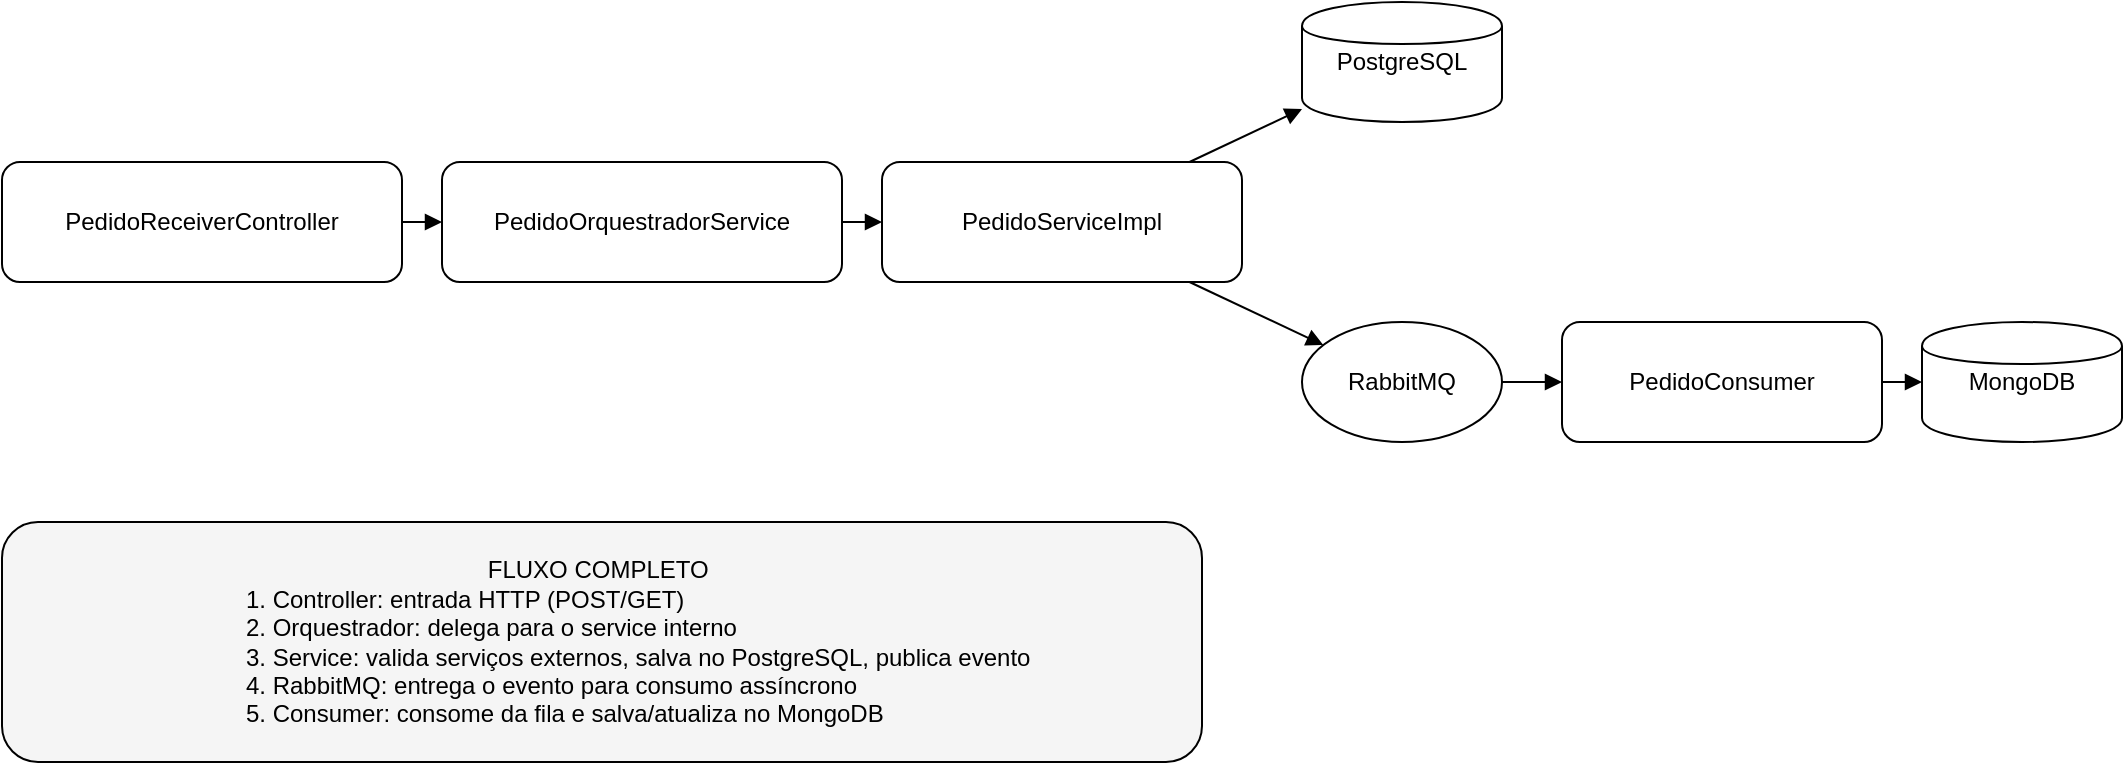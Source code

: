 <mxfile version="27.0.6">
  <diagram name="Pedido Flow com Legenda" id="0">
    <mxGraphModel dx="1426" dy="751" grid="1" gridSize="10" guides="1" tooltips="1" connect="1" arrows="1" fold="1" page="1" pageScale="1" pageWidth="827" pageHeight="1169" math="0" shadow="0">
      <root>
        <mxCell id="0" />
        <mxCell id="1" parent="0" />
        <mxCell id="2" value="PedidoReceiverController" style="rounded=1;whiteSpace=wrap;html=1;" parent="1" vertex="1">
          <mxGeometry x="40" y="180" width="200" height="60" as="geometry" />
        </mxCell>
        <mxCell id="3" value="PedidoOrquestradorService" style="rounded=1;whiteSpace=wrap;html=1;" parent="1" vertex="1">
          <mxGeometry x="260" y="180" width="200" height="60" as="geometry" />
        </mxCell>
        <mxCell id="4" value="PedidoServiceImpl" style="rounded=1;whiteSpace=wrap;html=1;" parent="1" vertex="1">
          <mxGeometry x="480" y="180" width="180" height="60" as="geometry" />
        </mxCell>
        <mxCell id="5" value="PostgreSQL" style="shape=cylinder;whiteSpace=wrap;html=1;" parent="1" vertex="1">
          <mxGeometry x="690" y="100" width="100" height="60" as="geometry" />
        </mxCell>
        <mxCell id="6" value="RabbitMQ" style="ellipse;whiteSpace=wrap;html=1;" parent="1" vertex="1">
          <mxGeometry x="690" y="260" width="100" height="60" as="geometry" />
        </mxCell>
        <mxCell id="7" value="PedidoConsumer" style="rounded=1;whiteSpace=wrap;html=1;" parent="1" vertex="1">
          <mxGeometry x="820" y="260" width="160" height="60" as="geometry" />
        </mxCell>
        <mxCell id="8" value="MongoDB" style="shape=cylinder;whiteSpace=wrap;html=1;" parent="1" vertex="1">
          <mxGeometry x="1000" y="260" width="100" height="60" as="geometry" />
        </mxCell>
        <mxCell id="10" style="endArrow=block;" parent="1" source="2" target="3" edge="1">
          <mxGeometry relative="1" as="geometry" />
        </mxCell>
        <mxCell id="11" style="endArrow=block;" parent="1" source="3" target="4" edge="1">
          <mxGeometry relative="1" as="geometry" />
        </mxCell>
        <mxCell id="12" style="endArrow=block;" parent="1" source="4" target="5" edge="1">
          <mxGeometry relative="1" as="geometry" />
        </mxCell>
        <mxCell id="13" style="endArrow=block;" parent="1" source="4" target="6" edge="1">
          <mxGeometry relative="1" as="geometry" />
        </mxCell>
        <mxCell id="14" style="endArrow=block;" parent="1" source="6" target="7" edge="1">
          <mxGeometry relative="1" as="geometry" />
        </mxCell>
        <mxCell id="15" style="endArrow=block;" parent="1" source="7" target="8" edge="1">
          <mxGeometry relative="1" as="geometry" />
        </mxCell>
        <mxCell id="100" value="&lt;blockquote style=&quot;margin: 0 0 0 40px; border: none; padding: 0px;&quot;&gt;&lt;blockquote style=&quot;margin: 0 0 0 40px; border: none; padding: 0px;&quot;&gt;&lt;div style=&quot;text-align: center;&quot;&gt;&lt;span style=&quot;background-color: transparent; color: light-dark(rgb(0, 0, 0), rgb(255, 255, 255));&quot;&gt;FLUXO COMPLETO&lt;/span&gt;&lt;/div&gt;&lt;/blockquote&gt;&lt;/blockquote&gt;&lt;blockquote style=&quot;margin: 0 0 0 40px; border: none; padding: 0px;&quot;&gt;&lt;blockquote style=&quot;margin: 0 0 0 40px; border: none; padding: 0px;&quot;&gt;&lt;blockquote style=&quot;margin: 0 0 0 40px; border: none; padding: 0px;&quot;&gt;&lt;div&gt;1. Controller: entrada HTTP (POST/GET)&lt;/div&gt;&lt;/blockquote&gt;&lt;/blockquote&gt;&lt;blockquote style=&quot;margin: 0 0 0 40px; border: none; padding: 0px;&quot;&gt;&lt;blockquote style=&quot;margin: 0 0 0 40px; border: none; padding: 0px;&quot;&gt;&lt;div&gt;2. Orquestrador: delega para o service interno&lt;/div&gt;&lt;/blockquote&gt;&lt;/blockquote&gt;&lt;blockquote style=&quot;margin: 0 0 0 40px; border: none; padding: 0px;&quot;&gt;&lt;blockquote style=&quot;margin: 0 0 0 40px; border: none; padding: 0px;&quot;&gt;&lt;div&gt;3. Service: valida serviços externos, salva no PostgreSQL, publica evento&lt;/div&gt;&lt;/blockquote&gt;&lt;/blockquote&gt;&lt;blockquote style=&quot;margin: 0 0 0 40px; border: none; padding: 0px;&quot;&gt;&lt;blockquote style=&quot;margin: 0 0 0 40px; border: none; padding: 0px;&quot;&gt;&lt;div&gt;4. RabbitMQ: entrega o evento para consumo assíncrono&lt;/div&gt;&lt;/blockquote&gt;&lt;/blockquote&gt;&lt;blockquote style=&quot;margin: 0 0 0 40px; border: none; padding: 0px;&quot;&gt;&lt;blockquote style=&quot;margin: 0 0 0 40px; border: none; padding: 0px;&quot;&gt;&lt;div&gt;5. Consumer: consome da fila e salva/atualiza no MongoDB&lt;/div&gt;&lt;/blockquote&gt;&lt;/blockquote&gt;&lt;/blockquote&gt;" style="rounded=1;whiteSpace=wrap;html=1;fillColor=#F5F5F5;align=left;" parent="1" vertex="1">
          <mxGeometry x="40" y="360" width="600" height="120" as="geometry" />
        </mxCell>
      </root>
    </mxGraphModel>
  </diagram>
</mxfile>
